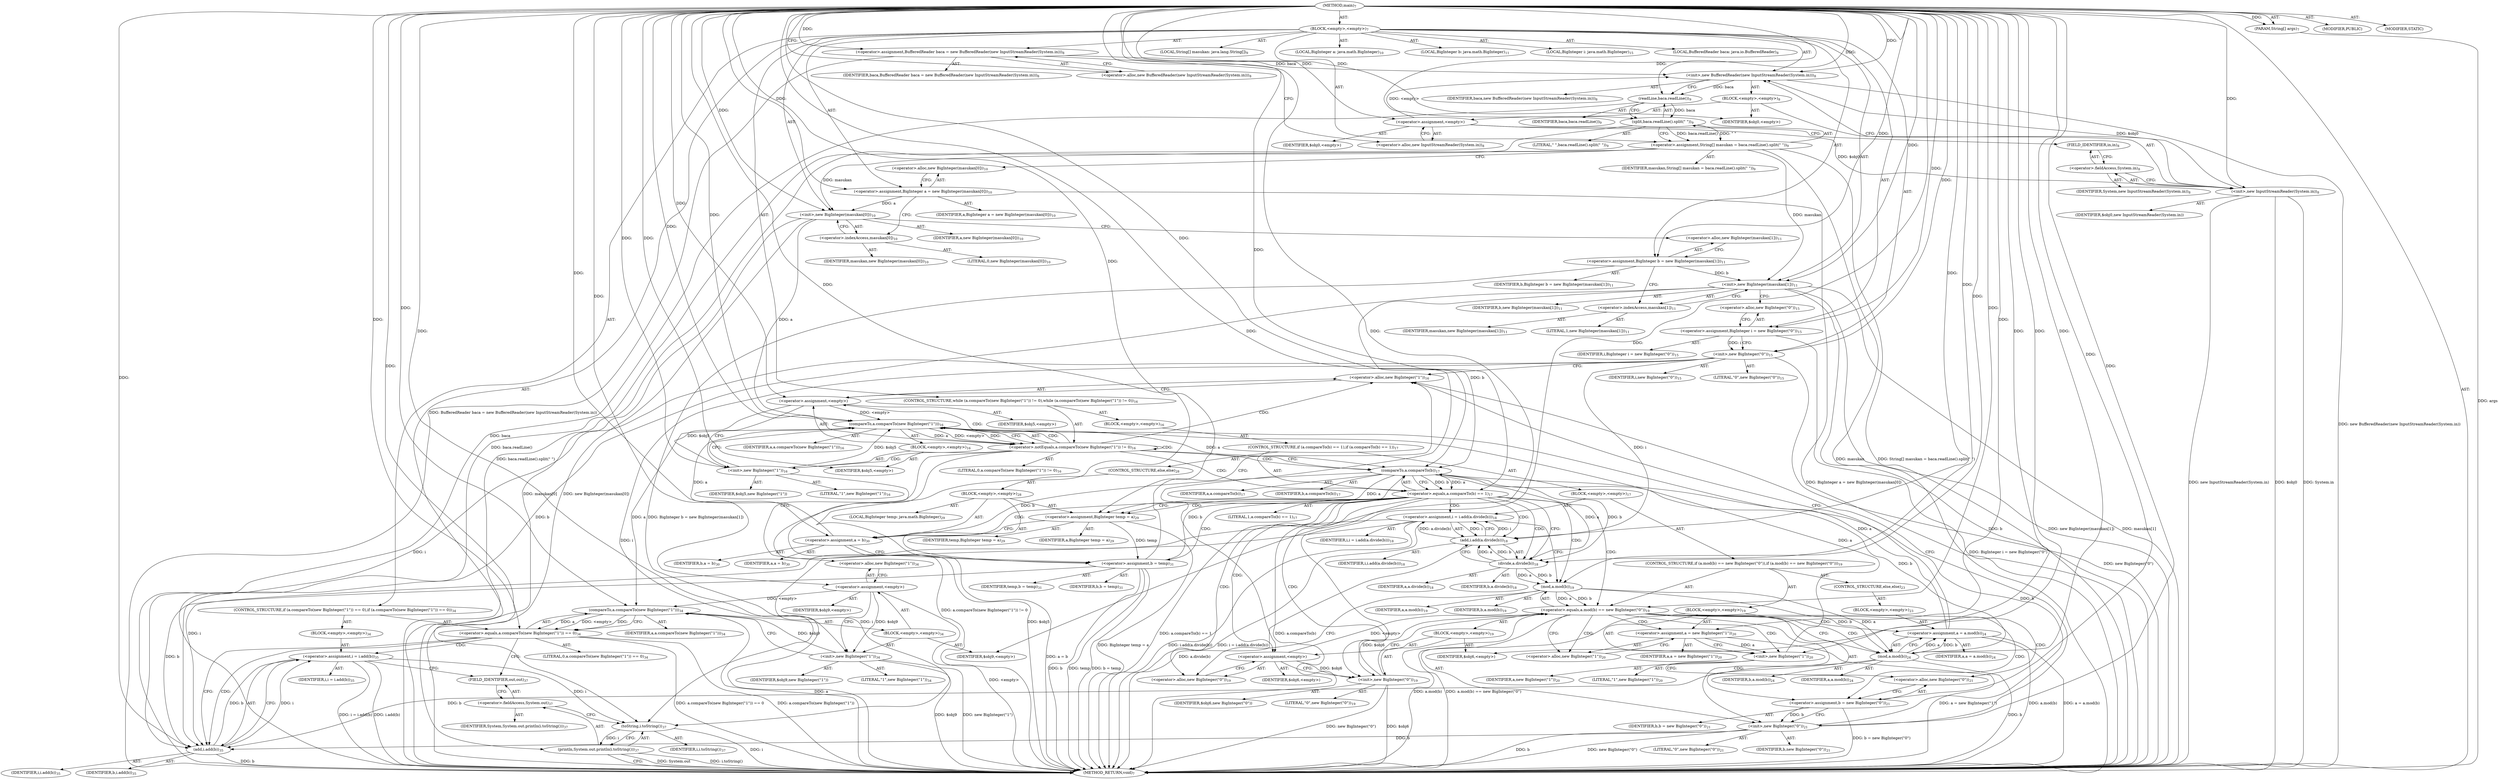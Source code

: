 digraph "main" {  
"27" [label = <(METHOD,main)<SUB>7</SUB>> ]
"28" [label = <(PARAM,String[] args)<SUB>7</SUB>> ]
"29" [label = <(BLOCK,&lt;empty&gt;,&lt;empty&gt;)<SUB>7</SUB>> ]
"4" [label = <(LOCAL,BufferedReader baca: java.io.BufferedReader)<SUB>8</SUB>> ]
"30" [label = <(&lt;operator&gt;.assignment,BufferedReader baca = new BufferedReader(new InputStreamReader(System.in)))<SUB>8</SUB>> ]
"31" [label = <(IDENTIFIER,baca,BufferedReader baca = new BufferedReader(new InputStreamReader(System.in)))<SUB>8</SUB>> ]
"32" [label = <(&lt;operator&gt;.alloc,new BufferedReader(new InputStreamReader(System.in)))<SUB>8</SUB>> ]
"33" [label = <(&lt;init&gt;,new BufferedReader(new InputStreamReader(System.in)))<SUB>8</SUB>> ]
"3" [label = <(IDENTIFIER,baca,new BufferedReader(new InputStreamReader(System.in)))<SUB>8</SUB>> ]
"34" [label = <(BLOCK,&lt;empty&gt;,&lt;empty&gt;)<SUB>8</SUB>> ]
"35" [label = <(&lt;operator&gt;.assignment,&lt;empty&gt;)> ]
"36" [label = <(IDENTIFIER,$obj0,&lt;empty&gt;)> ]
"37" [label = <(&lt;operator&gt;.alloc,new InputStreamReader(System.in))<SUB>8</SUB>> ]
"38" [label = <(&lt;init&gt;,new InputStreamReader(System.in))<SUB>8</SUB>> ]
"39" [label = <(IDENTIFIER,$obj0,new InputStreamReader(System.in))> ]
"40" [label = <(&lt;operator&gt;.fieldAccess,System.in)<SUB>8</SUB>> ]
"41" [label = <(IDENTIFIER,System,new InputStreamReader(System.in))<SUB>8</SUB>> ]
"42" [label = <(FIELD_IDENTIFIER,in,in)<SUB>8</SUB>> ]
"43" [label = <(IDENTIFIER,$obj0,&lt;empty&gt;)> ]
"44" [label = <(LOCAL,String[] masukan: java.lang.String[])<SUB>9</SUB>> ]
"45" [label = <(&lt;operator&gt;.assignment,String[] masukan = baca.readLine().split(&quot; &quot;))<SUB>9</SUB>> ]
"46" [label = <(IDENTIFIER,masukan,String[] masukan = baca.readLine().split(&quot; &quot;))<SUB>9</SUB>> ]
"47" [label = <(split,baca.readLine().split(&quot; &quot;))<SUB>9</SUB>> ]
"48" [label = <(readLine,baca.readLine())<SUB>9</SUB>> ]
"49" [label = <(IDENTIFIER,baca,baca.readLine())<SUB>9</SUB>> ]
"50" [label = <(LITERAL,&quot; &quot;,baca.readLine().split(&quot; &quot;))<SUB>9</SUB>> ]
"6" [label = <(LOCAL,BigInteger a: java.math.BigInteger)<SUB>10</SUB>> ]
"51" [label = <(&lt;operator&gt;.assignment,BigInteger a = new BigInteger(masukan[0]))<SUB>10</SUB>> ]
"52" [label = <(IDENTIFIER,a,BigInteger a = new BigInteger(masukan[0]))<SUB>10</SUB>> ]
"53" [label = <(&lt;operator&gt;.alloc,new BigInteger(masukan[0]))<SUB>10</SUB>> ]
"54" [label = <(&lt;init&gt;,new BigInteger(masukan[0]))<SUB>10</SUB>> ]
"5" [label = <(IDENTIFIER,a,new BigInteger(masukan[0]))<SUB>10</SUB>> ]
"55" [label = <(&lt;operator&gt;.indexAccess,masukan[0])<SUB>10</SUB>> ]
"56" [label = <(IDENTIFIER,masukan,new BigInteger(masukan[0]))<SUB>10</SUB>> ]
"57" [label = <(LITERAL,0,new BigInteger(masukan[0]))<SUB>10</SUB>> ]
"8" [label = <(LOCAL,BigInteger b: java.math.BigInteger)<SUB>11</SUB>> ]
"58" [label = <(&lt;operator&gt;.assignment,BigInteger b = new BigInteger(masukan[1]))<SUB>11</SUB>> ]
"59" [label = <(IDENTIFIER,b,BigInteger b = new BigInteger(masukan[1]))<SUB>11</SUB>> ]
"60" [label = <(&lt;operator&gt;.alloc,new BigInteger(masukan[1]))<SUB>11</SUB>> ]
"61" [label = <(&lt;init&gt;,new BigInteger(masukan[1]))<SUB>11</SUB>> ]
"7" [label = <(IDENTIFIER,b,new BigInteger(masukan[1]))<SUB>11</SUB>> ]
"62" [label = <(&lt;operator&gt;.indexAccess,masukan[1])<SUB>11</SUB>> ]
"63" [label = <(IDENTIFIER,masukan,new BigInteger(masukan[1]))<SUB>11</SUB>> ]
"64" [label = <(LITERAL,1,new BigInteger(masukan[1]))<SUB>11</SUB>> ]
"10" [label = <(LOCAL,BigInteger i: java.math.BigInteger)<SUB>15</SUB>> ]
"65" [label = <(&lt;operator&gt;.assignment,BigInteger i = new BigInteger(&quot;0&quot;))<SUB>15</SUB>> ]
"66" [label = <(IDENTIFIER,i,BigInteger i = new BigInteger(&quot;0&quot;))<SUB>15</SUB>> ]
"67" [label = <(&lt;operator&gt;.alloc,new BigInteger(&quot;0&quot;))<SUB>15</SUB>> ]
"68" [label = <(&lt;init&gt;,new BigInteger(&quot;0&quot;))<SUB>15</SUB>> ]
"9" [label = <(IDENTIFIER,i,new BigInteger(&quot;0&quot;))<SUB>15</SUB>> ]
"69" [label = <(LITERAL,&quot;0&quot;,new BigInteger(&quot;0&quot;))<SUB>15</SUB>> ]
"70" [label = <(CONTROL_STRUCTURE,while (a.compareTo(new BigInteger(&quot;1&quot;)) != 0),while (a.compareTo(new BigInteger(&quot;1&quot;)) != 0))<SUB>16</SUB>> ]
"71" [label = <(&lt;operator&gt;.notEquals,a.compareTo(new BigInteger(&quot;1&quot;)) != 0)<SUB>16</SUB>> ]
"72" [label = <(compareTo,a.compareTo(new BigInteger(&quot;1&quot;)))<SUB>16</SUB>> ]
"73" [label = <(IDENTIFIER,a,a.compareTo(new BigInteger(&quot;1&quot;)))<SUB>16</SUB>> ]
"74" [label = <(BLOCK,&lt;empty&gt;,&lt;empty&gt;)<SUB>16</SUB>> ]
"75" [label = <(&lt;operator&gt;.assignment,&lt;empty&gt;)> ]
"76" [label = <(IDENTIFIER,$obj5,&lt;empty&gt;)> ]
"77" [label = <(&lt;operator&gt;.alloc,new BigInteger(&quot;1&quot;))<SUB>16</SUB>> ]
"78" [label = <(&lt;init&gt;,new BigInteger(&quot;1&quot;))<SUB>16</SUB>> ]
"79" [label = <(IDENTIFIER,$obj5,new BigInteger(&quot;1&quot;))> ]
"80" [label = <(LITERAL,&quot;1&quot;,new BigInteger(&quot;1&quot;))<SUB>16</SUB>> ]
"81" [label = <(IDENTIFIER,$obj5,&lt;empty&gt;)> ]
"82" [label = <(LITERAL,0,a.compareTo(new BigInteger(&quot;1&quot;)) != 0)<SUB>16</SUB>> ]
"83" [label = <(BLOCK,&lt;empty&gt;,&lt;empty&gt;)<SUB>16</SUB>> ]
"84" [label = <(CONTROL_STRUCTURE,if (a.compareTo(b) == 1),if (a.compareTo(b) == 1))<SUB>17</SUB>> ]
"85" [label = <(&lt;operator&gt;.equals,a.compareTo(b) == 1)<SUB>17</SUB>> ]
"86" [label = <(compareTo,a.compareTo(b))<SUB>17</SUB>> ]
"87" [label = <(IDENTIFIER,a,a.compareTo(b))<SUB>17</SUB>> ]
"88" [label = <(IDENTIFIER,b,a.compareTo(b))<SUB>17</SUB>> ]
"89" [label = <(LITERAL,1,a.compareTo(b) == 1)<SUB>17</SUB>> ]
"90" [label = <(BLOCK,&lt;empty&gt;,&lt;empty&gt;)<SUB>17</SUB>> ]
"91" [label = <(&lt;operator&gt;.assignment,i = i.add(a.divide(b)))<SUB>18</SUB>> ]
"92" [label = <(IDENTIFIER,i,i = i.add(a.divide(b)))<SUB>18</SUB>> ]
"93" [label = <(add,i.add(a.divide(b)))<SUB>18</SUB>> ]
"94" [label = <(IDENTIFIER,i,i.add(a.divide(b)))<SUB>18</SUB>> ]
"95" [label = <(divide,a.divide(b))<SUB>18</SUB>> ]
"96" [label = <(IDENTIFIER,a,a.divide(b))<SUB>18</SUB>> ]
"97" [label = <(IDENTIFIER,b,a.divide(b))<SUB>18</SUB>> ]
"98" [label = <(CONTROL_STRUCTURE,if (a.mod(b) == new BigInteger(&quot;0&quot;)),if (a.mod(b) == new BigInteger(&quot;0&quot;)))<SUB>19</SUB>> ]
"99" [label = <(&lt;operator&gt;.equals,a.mod(b) == new BigInteger(&quot;0&quot;))<SUB>19</SUB>> ]
"100" [label = <(mod,a.mod(b))<SUB>19</SUB>> ]
"101" [label = <(IDENTIFIER,a,a.mod(b))<SUB>19</SUB>> ]
"102" [label = <(IDENTIFIER,b,a.mod(b))<SUB>19</SUB>> ]
"103" [label = <(BLOCK,&lt;empty&gt;,&lt;empty&gt;)<SUB>19</SUB>> ]
"104" [label = <(&lt;operator&gt;.assignment,&lt;empty&gt;)> ]
"105" [label = <(IDENTIFIER,$obj6,&lt;empty&gt;)> ]
"106" [label = <(&lt;operator&gt;.alloc,new BigInteger(&quot;0&quot;))<SUB>19</SUB>> ]
"107" [label = <(&lt;init&gt;,new BigInteger(&quot;0&quot;))<SUB>19</SUB>> ]
"108" [label = <(IDENTIFIER,$obj6,new BigInteger(&quot;0&quot;))> ]
"109" [label = <(LITERAL,&quot;0&quot;,new BigInteger(&quot;0&quot;))<SUB>19</SUB>> ]
"110" [label = <(IDENTIFIER,$obj6,&lt;empty&gt;)> ]
"111" [label = <(BLOCK,&lt;empty&gt;,&lt;empty&gt;)<SUB>19</SUB>> ]
"112" [label = <(&lt;operator&gt;.assignment,a = new BigInteger(&quot;1&quot;))<SUB>20</SUB>> ]
"113" [label = <(IDENTIFIER,a,a = new BigInteger(&quot;1&quot;))<SUB>20</SUB>> ]
"114" [label = <(&lt;operator&gt;.alloc,new BigInteger(&quot;1&quot;))<SUB>20</SUB>> ]
"115" [label = <(&lt;init&gt;,new BigInteger(&quot;1&quot;))<SUB>20</SUB>> ]
"11" [label = <(IDENTIFIER,a,new BigInteger(&quot;1&quot;))<SUB>20</SUB>> ]
"116" [label = <(LITERAL,&quot;1&quot;,new BigInteger(&quot;1&quot;))<SUB>20</SUB>> ]
"117" [label = <(&lt;operator&gt;.assignment,b = new BigInteger(&quot;0&quot;))<SUB>21</SUB>> ]
"118" [label = <(IDENTIFIER,b,b = new BigInteger(&quot;0&quot;))<SUB>21</SUB>> ]
"119" [label = <(&lt;operator&gt;.alloc,new BigInteger(&quot;0&quot;))<SUB>21</SUB>> ]
"120" [label = <(&lt;init&gt;,new BigInteger(&quot;0&quot;))<SUB>21</SUB>> ]
"12" [label = <(IDENTIFIER,b,new BigInteger(&quot;0&quot;))<SUB>21</SUB>> ]
"121" [label = <(LITERAL,&quot;0&quot;,new BigInteger(&quot;0&quot;))<SUB>21</SUB>> ]
"122" [label = <(CONTROL_STRUCTURE,else,else)<SUB>23</SUB>> ]
"123" [label = <(BLOCK,&lt;empty&gt;,&lt;empty&gt;)<SUB>23</SUB>> ]
"124" [label = <(&lt;operator&gt;.assignment,a = a.mod(b))<SUB>24</SUB>> ]
"125" [label = <(IDENTIFIER,a,a = a.mod(b))<SUB>24</SUB>> ]
"126" [label = <(mod,a.mod(b))<SUB>24</SUB>> ]
"127" [label = <(IDENTIFIER,a,a.mod(b))<SUB>24</SUB>> ]
"128" [label = <(IDENTIFIER,b,a.mod(b))<SUB>24</SUB>> ]
"129" [label = <(CONTROL_STRUCTURE,else,else)<SUB>28</SUB>> ]
"130" [label = <(BLOCK,&lt;empty&gt;,&lt;empty&gt;)<SUB>28</SUB>> ]
"131" [label = <(LOCAL,BigInteger temp: java.math.BigInteger)<SUB>29</SUB>> ]
"132" [label = <(&lt;operator&gt;.assignment,BigInteger temp = a)<SUB>29</SUB>> ]
"133" [label = <(IDENTIFIER,temp,BigInteger temp = a)<SUB>29</SUB>> ]
"134" [label = <(IDENTIFIER,a,BigInteger temp = a)<SUB>29</SUB>> ]
"135" [label = <(&lt;operator&gt;.assignment,a = b)<SUB>30</SUB>> ]
"136" [label = <(IDENTIFIER,a,a = b)<SUB>30</SUB>> ]
"137" [label = <(IDENTIFIER,b,a = b)<SUB>30</SUB>> ]
"138" [label = <(&lt;operator&gt;.assignment,b = temp)<SUB>31</SUB>> ]
"139" [label = <(IDENTIFIER,b,b = temp)<SUB>31</SUB>> ]
"140" [label = <(IDENTIFIER,temp,b = temp)<SUB>31</SUB>> ]
"141" [label = <(CONTROL_STRUCTURE,if (a.compareTo(new BigInteger(&quot;1&quot;)) == 0),if (a.compareTo(new BigInteger(&quot;1&quot;)) == 0))<SUB>34</SUB>> ]
"142" [label = <(&lt;operator&gt;.equals,a.compareTo(new BigInteger(&quot;1&quot;)) == 0)<SUB>34</SUB>> ]
"143" [label = <(compareTo,a.compareTo(new BigInteger(&quot;1&quot;)))<SUB>34</SUB>> ]
"144" [label = <(IDENTIFIER,a,a.compareTo(new BigInteger(&quot;1&quot;)))<SUB>34</SUB>> ]
"145" [label = <(BLOCK,&lt;empty&gt;,&lt;empty&gt;)<SUB>34</SUB>> ]
"146" [label = <(&lt;operator&gt;.assignment,&lt;empty&gt;)> ]
"147" [label = <(IDENTIFIER,$obj9,&lt;empty&gt;)> ]
"148" [label = <(&lt;operator&gt;.alloc,new BigInteger(&quot;1&quot;))<SUB>34</SUB>> ]
"149" [label = <(&lt;init&gt;,new BigInteger(&quot;1&quot;))<SUB>34</SUB>> ]
"150" [label = <(IDENTIFIER,$obj9,new BigInteger(&quot;1&quot;))> ]
"151" [label = <(LITERAL,&quot;1&quot;,new BigInteger(&quot;1&quot;))<SUB>34</SUB>> ]
"152" [label = <(IDENTIFIER,$obj9,&lt;empty&gt;)> ]
"153" [label = <(LITERAL,0,a.compareTo(new BigInteger(&quot;1&quot;)) == 0)<SUB>34</SUB>> ]
"154" [label = <(BLOCK,&lt;empty&gt;,&lt;empty&gt;)<SUB>34</SUB>> ]
"155" [label = <(&lt;operator&gt;.assignment,i = i.add(b))<SUB>35</SUB>> ]
"156" [label = <(IDENTIFIER,i,i = i.add(b))<SUB>35</SUB>> ]
"157" [label = <(add,i.add(b))<SUB>35</SUB>> ]
"158" [label = <(IDENTIFIER,i,i.add(b))<SUB>35</SUB>> ]
"159" [label = <(IDENTIFIER,b,i.add(b))<SUB>35</SUB>> ]
"160" [label = <(println,System.out.println(i.toString()))<SUB>37</SUB>> ]
"161" [label = <(&lt;operator&gt;.fieldAccess,System.out)<SUB>37</SUB>> ]
"162" [label = <(IDENTIFIER,System,System.out.println(i.toString()))<SUB>37</SUB>> ]
"163" [label = <(FIELD_IDENTIFIER,out,out)<SUB>37</SUB>> ]
"164" [label = <(toString,i.toString())<SUB>37</SUB>> ]
"165" [label = <(IDENTIFIER,i,i.toString())<SUB>37</SUB>> ]
"166" [label = <(MODIFIER,PUBLIC)> ]
"167" [label = <(MODIFIER,STATIC)> ]
"168" [label = <(METHOD_RETURN,void)<SUB>7</SUB>> ]
  "27" -> "28"  [ label = "AST: "] 
  "27" -> "29"  [ label = "AST: "] 
  "27" -> "166"  [ label = "AST: "] 
  "27" -> "167"  [ label = "AST: "] 
  "27" -> "168"  [ label = "AST: "] 
  "29" -> "4"  [ label = "AST: "] 
  "29" -> "30"  [ label = "AST: "] 
  "29" -> "33"  [ label = "AST: "] 
  "29" -> "44"  [ label = "AST: "] 
  "29" -> "45"  [ label = "AST: "] 
  "29" -> "6"  [ label = "AST: "] 
  "29" -> "51"  [ label = "AST: "] 
  "29" -> "54"  [ label = "AST: "] 
  "29" -> "8"  [ label = "AST: "] 
  "29" -> "58"  [ label = "AST: "] 
  "29" -> "61"  [ label = "AST: "] 
  "29" -> "10"  [ label = "AST: "] 
  "29" -> "65"  [ label = "AST: "] 
  "29" -> "68"  [ label = "AST: "] 
  "29" -> "70"  [ label = "AST: "] 
  "29" -> "141"  [ label = "AST: "] 
  "29" -> "160"  [ label = "AST: "] 
  "30" -> "31"  [ label = "AST: "] 
  "30" -> "32"  [ label = "AST: "] 
  "33" -> "3"  [ label = "AST: "] 
  "33" -> "34"  [ label = "AST: "] 
  "34" -> "35"  [ label = "AST: "] 
  "34" -> "38"  [ label = "AST: "] 
  "34" -> "43"  [ label = "AST: "] 
  "35" -> "36"  [ label = "AST: "] 
  "35" -> "37"  [ label = "AST: "] 
  "38" -> "39"  [ label = "AST: "] 
  "38" -> "40"  [ label = "AST: "] 
  "40" -> "41"  [ label = "AST: "] 
  "40" -> "42"  [ label = "AST: "] 
  "45" -> "46"  [ label = "AST: "] 
  "45" -> "47"  [ label = "AST: "] 
  "47" -> "48"  [ label = "AST: "] 
  "47" -> "50"  [ label = "AST: "] 
  "48" -> "49"  [ label = "AST: "] 
  "51" -> "52"  [ label = "AST: "] 
  "51" -> "53"  [ label = "AST: "] 
  "54" -> "5"  [ label = "AST: "] 
  "54" -> "55"  [ label = "AST: "] 
  "55" -> "56"  [ label = "AST: "] 
  "55" -> "57"  [ label = "AST: "] 
  "58" -> "59"  [ label = "AST: "] 
  "58" -> "60"  [ label = "AST: "] 
  "61" -> "7"  [ label = "AST: "] 
  "61" -> "62"  [ label = "AST: "] 
  "62" -> "63"  [ label = "AST: "] 
  "62" -> "64"  [ label = "AST: "] 
  "65" -> "66"  [ label = "AST: "] 
  "65" -> "67"  [ label = "AST: "] 
  "68" -> "9"  [ label = "AST: "] 
  "68" -> "69"  [ label = "AST: "] 
  "70" -> "71"  [ label = "AST: "] 
  "70" -> "83"  [ label = "AST: "] 
  "71" -> "72"  [ label = "AST: "] 
  "71" -> "82"  [ label = "AST: "] 
  "72" -> "73"  [ label = "AST: "] 
  "72" -> "74"  [ label = "AST: "] 
  "74" -> "75"  [ label = "AST: "] 
  "74" -> "78"  [ label = "AST: "] 
  "74" -> "81"  [ label = "AST: "] 
  "75" -> "76"  [ label = "AST: "] 
  "75" -> "77"  [ label = "AST: "] 
  "78" -> "79"  [ label = "AST: "] 
  "78" -> "80"  [ label = "AST: "] 
  "83" -> "84"  [ label = "AST: "] 
  "84" -> "85"  [ label = "AST: "] 
  "84" -> "90"  [ label = "AST: "] 
  "84" -> "129"  [ label = "AST: "] 
  "85" -> "86"  [ label = "AST: "] 
  "85" -> "89"  [ label = "AST: "] 
  "86" -> "87"  [ label = "AST: "] 
  "86" -> "88"  [ label = "AST: "] 
  "90" -> "91"  [ label = "AST: "] 
  "90" -> "98"  [ label = "AST: "] 
  "91" -> "92"  [ label = "AST: "] 
  "91" -> "93"  [ label = "AST: "] 
  "93" -> "94"  [ label = "AST: "] 
  "93" -> "95"  [ label = "AST: "] 
  "95" -> "96"  [ label = "AST: "] 
  "95" -> "97"  [ label = "AST: "] 
  "98" -> "99"  [ label = "AST: "] 
  "98" -> "111"  [ label = "AST: "] 
  "98" -> "122"  [ label = "AST: "] 
  "99" -> "100"  [ label = "AST: "] 
  "99" -> "103"  [ label = "AST: "] 
  "100" -> "101"  [ label = "AST: "] 
  "100" -> "102"  [ label = "AST: "] 
  "103" -> "104"  [ label = "AST: "] 
  "103" -> "107"  [ label = "AST: "] 
  "103" -> "110"  [ label = "AST: "] 
  "104" -> "105"  [ label = "AST: "] 
  "104" -> "106"  [ label = "AST: "] 
  "107" -> "108"  [ label = "AST: "] 
  "107" -> "109"  [ label = "AST: "] 
  "111" -> "112"  [ label = "AST: "] 
  "111" -> "115"  [ label = "AST: "] 
  "111" -> "117"  [ label = "AST: "] 
  "111" -> "120"  [ label = "AST: "] 
  "112" -> "113"  [ label = "AST: "] 
  "112" -> "114"  [ label = "AST: "] 
  "115" -> "11"  [ label = "AST: "] 
  "115" -> "116"  [ label = "AST: "] 
  "117" -> "118"  [ label = "AST: "] 
  "117" -> "119"  [ label = "AST: "] 
  "120" -> "12"  [ label = "AST: "] 
  "120" -> "121"  [ label = "AST: "] 
  "122" -> "123"  [ label = "AST: "] 
  "123" -> "124"  [ label = "AST: "] 
  "124" -> "125"  [ label = "AST: "] 
  "124" -> "126"  [ label = "AST: "] 
  "126" -> "127"  [ label = "AST: "] 
  "126" -> "128"  [ label = "AST: "] 
  "129" -> "130"  [ label = "AST: "] 
  "130" -> "131"  [ label = "AST: "] 
  "130" -> "132"  [ label = "AST: "] 
  "130" -> "135"  [ label = "AST: "] 
  "130" -> "138"  [ label = "AST: "] 
  "132" -> "133"  [ label = "AST: "] 
  "132" -> "134"  [ label = "AST: "] 
  "135" -> "136"  [ label = "AST: "] 
  "135" -> "137"  [ label = "AST: "] 
  "138" -> "139"  [ label = "AST: "] 
  "138" -> "140"  [ label = "AST: "] 
  "141" -> "142"  [ label = "AST: "] 
  "141" -> "154"  [ label = "AST: "] 
  "142" -> "143"  [ label = "AST: "] 
  "142" -> "153"  [ label = "AST: "] 
  "143" -> "144"  [ label = "AST: "] 
  "143" -> "145"  [ label = "AST: "] 
  "145" -> "146"  [ label = "AST: "] 
  "145" -> "149"  [ label = "AST: "] 
  "145" -> "152"  [ label = "AST: "] 
  "146" -> "147"  [ label = "AST: "] 
  "146" -> "148"  [ label = "AST: "] 
  "149" -> "150"  [ label = "AST: "] 
  "149" -> "151"  [ label = "AST: "] 
  "154" -> "155"  [ label = "AST: "] 
  "155" -> "156"  [ label = "AST: "] 
  "155" -> "157"  [ label = "AST: "] 
  "157" -> "158"  [ label = "AST: "] 
  "157" -> "159"  [ label = "AST: "] 
  "160" -> "161"  [ label = "AST: "] 
  "160" -> "164"  [ label = "AST: "] 
  "161" -> "162"  [ label = "AST: "] 
  "161" -> "163"  [ label = "AST: "] 
  "164" -> "165"  [ label = "AST: "] 
  "30" -> "37"  [ label = "CFG: "] 
  "33" -> "48"  [ label = "CFG: "] 
  "45" -> "53"  [ label = "CFG: "] 
  "51" -> "55"  [ label = "CFG: "] 
  "54" -> "60"  [ label = "CFG: "] 
  "58" -> "62"  [ label = "CFG: "] 
  "61" -> "67"  [ label = "CFG: "] 
  "65" -> "68"  [ label = "CFG: "] 
  "68" -> "77"  [ label = "CFG: "] 
  "160" -> "168"  [ label = "CFG: "] 
  "32" -> "30"  [ label = "CFG: "] 
  "47" -> "45"  [ label = "CFG: "] 
  "53" -> "51"  [ label = "CFG: "] 
  "55" -> "54"  [ label = "CFG: "] 
  "60" -> "58"  [ label = "CFG: "] 
  "62" -> "61"  [ label = "CFG: "] 
  "67" -> "65"  [ label = "CFG: "] 
  "71" -> "86"  [ label = "CFG: "] 
  "71" -> "148"  [ label = "CFG: "] 
  "142" -> "157"  [ label = "CFG: "] 
  "142" -> "163"  [ label = "CFG: "] 
  "161" -> "164"  [ label = "CFG: "] 
  "164" -> "160"  [ label = "CFG: "] 
  "35" -> "42"  [ label = "CFG: "] 
  "38" -> "33"  [ label = "CFG: "] 
  "48" -> "47"  [ label = "CFG: "] 
  "72" -> "71"  [ label = "CFG: "] 
  "143" -> "142"  [ label = "CFG: "] 
  "155" -> "163"  [ label = "CFG: "] 
  "163" -> "161"  [ label = "CFG: "] 
  "37" -> "35"  [ label = "CFG: "] 
  "40" -> "38"  [ label = "CFG: "] 
  "85" -> "95"  [ label = "CFG: "] 
  "85" -> "132"  [ label = "CFG: "] 
  "157" -> "155"  [ label = "CFG: "] 
  "42" -> "40"  [ label = "CFG: "] 
  "75" -> "78"  [ label = "CFG: "] 
  "78" -> "72"  [ label = "CFG: "] 
  "86" -> "85"  [ label = "CFG: "] 
  "91" -> "100"  [ label = "CFG: "] 
  "146" -> "149"  [ label = "CFG: "] 
  "149" -> "143"  [ label = "CFG: "] 
  "77" -> "75"  [ label = "CFG: "] 
  "93" -> "91"  [ label = "CFG: "] 
  "99" -> "114"  [ label = "CFG: "] 
  "99" -> "126"  [ label = "CFG: "] 
  "132" -> "135"  [ label = "CFG: "] 
  "135" -> "138"  [ label = "CFG: "] 
  "138" -> "77"  [ label = "CFG: "] 
  "148" -> "146"  [ label = "CFG: "] 
  "95" -> "93"  [ label = "CFG: "] 
  "100" -> "106"  [ label = "CFG: "] 
  "112" -> "115"  [ label = "CFG: "] 
  "115" -> "119"  [ label = "CFG: "] 
  "117" -> "120"  [ label = "CFG: "] 
  "120" -> "77"  [ label = "CFG: "] 
  "104" -> "107"  [ label = "CFG: "] 
  "107" -> "99"  [ label = "CFG: "] 
  "114" -> "112"  [ label = "CFG: "] 
  "119" -> "117"  [ label = "CFG: "] 
  "124" -> "77"  [ label = "CFG: "] 
  "106" -> "104"  [ label = "CFG: "] 
  "126" -> "124"  [ label = "CFG: "] 
  "27" -> "32"  [ label = "CFG: "] 
  "28" -> "168"  [ label = "DDG: args"] 
  "30" -> "168"  [ label = "DDG: BufferedReader baca = new BufferedReader(new InputStreamReader(System.in))"] 
  "38" -> "168"  [ label = "DDG: $obj0"] 
  "38" -> "168"  [ label = "DDG: System.in"] 
  "38" -> "168"  [ label = "DDG: new InputStreamReader(System.in)"] 
  "33" -> "168"  [ label = "DDG: new BufferedReader(new InputStreamReader(System.in))"] 
  "45" -> "168"  [ label = "DDG: masukan"] 
  "48" -> "168"  [ label = "DDG: baca"] 
  "47" -> "168"  [ label = "DDG: baca.readLine()"] 
  "45" -> "168"  [ label = "DDG: baca.readLine().split(&quot; &quot;)"] 
  "45" -> "168"  [ label = "DDG: String[] masukan = baca.readLine().split(&quot; &quot;)"] 
  "51" -> "168"  [ label = "DDG: BigInteger a = new BigInteger(masukan[0])"] 
  "54" -> "168"  [ label = "DDG: masukan[0]"] 
  "54" -> "168"  [ label = "DDG: new BigInteger(masukan[0])"] 
  "58" -> "168"  [ label = "DDG: BigInteger b = new BigInteger(masukan[1])"] 
  "61" -> "168"  [ label = "DDG: b"] 
  "61" -> "168"  [ label = "DDG: masukan[1]"] 
  "61" -> "168"  [ label = "DDG: new BigInteger(masukan[1])"] 
  "65" -> "168"  [ label = "DDG: BigInteger i = new BigInteger(&quot;0&quot;)"] 
  "68" -> "168"  [ label = "DDG: new BigInteger(&quot;0&quot;)"] 
  "78" -> "168"  [ label = "DDG: $obj5"] 
  "71" -> "168"  [ label = "DDG: a.compareTo(new BigInteger(&quot;1&quot;)) != 0"] 
  "143" -> "168"  [ label = "DDG: a"] 
  "146" -> "168"  [ label = "DDG: &lt;empty&gt;"] 
  "149" -> "168"  [ label = "DDG: $obj9"] 
  "149" -> "168"  [ label = "DDG: new BigInteger(&quot;1&quot;)"] 
  "142" -> "168"  [ label = "DDG: a.compareTo(new BigInteger(&quot;1&quot;))"] 
  "142" -> "168"  [ label = "DDG: a.compareTo(new BigInteger(&quot;1&quot;)) == 0"] 
  "157" -> "168"  [ label = "DDG: b"] 
  "155" -> "168"  [ label = "DDG: i.add(b)"] 
  "155" -> "168"  [ label = "DDG: i = i.add(b)"] 
  "160" -> "168"  [ label = "DDG: System.out"] 
  "164" -> "168"  [ label = "DDG: i"] 
  "160" -> "168"  [ label = "DDG: i.toString()"] 
  "85" -> "168"  [ label = "DDG: a.compareTo(b)"] 
  "85" -> "168"  [ label = "DDG: a.compareTo(b) == 1"] 
  "132" -> "168"  [ label = "DDG: BigInteger temp = a"] 
  "135" -> "168"  [ label = "DDG: a = b"] 
  "138" -> "168"  [ label = "DDG: b"] 
  "138" -> "168"  [ label = "DDG: temp"] 
  "138" -> "168"  [ label = "DDG: b = temp"] 
  "93" -> "168"  [ label = "DDG: a.divide(b)"] 
  "91" -> "168"  [ label = "DDG: i.add(a.divide(b))"] 
  "91" -> "168"  [ label = "DDG: i = i.add(a.divide(b))"] 
  "99" -> "168"  [ label = "DDG: a.mod(b)"] 
  "107" -> "168"  [ label = "DDG: $obj6"] 
  "107" -> "168"  [ label = "DDG: new BigInteger(&quot;0&quot;)"] 
  "99" -> "168"  [ label = "DDG: a.mod(b) == new BigInteger(&quot;0&quot;)"] 
  "126" -> "168"  [ label = "DDG: b"] 
  "124" -> "168"  [ label = "DDG: a.mod(b)"] 
  "124" -> "168"  [ label = "DDG: a = a.mod(b)"] 
  "112" -> "168"  [ label = "DDG: a = new BigInteger(&quot;1&quot;)"] 
  "117" -> "168"  [ label = "DDG: b = new BigInteger(&quot;0&quot;)"] 
  "120" -> "168"  [ label = "DDG: b"] 
  "120" -> "168"  [ label = "DDG: new BigInteger(&quot;0&quot;)"] 
  "27" -> "28"  [ label = "DDG: "] 
  "27" -> "30"  [ label = "DDG: "] 
  "47" -> "45"  [ label = "DDG: baca.readLine()"] 
  "47" -> "45"  [ label = "DDG: &quot; &quot;"] 
  "27" -> "51"  [ label = "DDG: "] 
  "27" -> "58"  [ label = "DDG: "] 
  "27" -> "65"  [ label = "DDG: "] 
  "30" -> "33"  [ label = "DDG: baca"] 
  "27" -> "33"  [ label = "DDG: "] 
  "35" -> "33"  [ label = "DDG: &lt;empty&gt;"] 
  "38" -> "33"  [ label = "DDG: $obj0"] 
  "51" -> "54"  [ label = "DDG: a"] 
  "27" -> "54"  [ label = "DDG: "] 
  "45" -> "54"  [ label = "DDG: masukan"] 
  "58" -> "61"  [ label = "DDG: b"] 
  "27" -> "61"  [ label = "DDG: "] 
  "45" -> "61"  [ label = "DDG: masukan"] 
  "65" -> "68"  [ label = "DDG: i"] 
  "27" -> "68"  [ label = "DDG: "] 
  "164" -> "160"  [ label = "DDG: i"] 
  "27" -> "35"  [ label = "DDG: "] 
  "27" -> "43"  [ label = "DDG: "] 
  "48" -> "47"  [ label = "DDG: baca"] 
  "27" -> "47"  [ label = "DDG: "] 
  "72" -> "71"  [ label = "DDG: a"] 
  "72" -> "71"  [ label = "DDG: &lt;empty&gt;"] 
  "72" -> "71"  [ label = "DDG: "] 
  "27" -> "71"  [ label = "DDG: "] 
  "143" -> "142"  [ label = "DDG: a"] 
  "143" -> "142"  [ label = "DDG: &lt;empty&gt;"] 
  "143" -> "142"  [ label = "DDG: "] 
  "27" -> "142"  [ label = "DDG: "] 
  "157" -> "155"  [ label = "DDG: i"] 
  "157" -> "155"  [ label = "DDG: b"] 
  "68" -> "164"  [ label = "DDG: i"] 
  "155" -> "164"  [ label = "DDG: i"] 
  "91" -> "164"  [ label = "DDG: i"] 
  "27" -> "164"  [ label = "DDG: "] 
  "35" -> "38"  [ label = "DDG: $obj0"] 
  "27" -> "38"  [ label = "DDG: "] 
  "33" -> "48"  [ label = "DDG: baca"] 
  "27" -> "48"  [ label = "DDG: "] 
  "54" -> "72"  [ label = "DDG: a"] 
  "135" -> "72"  [ label = "DDG: a"] 
  "124" -> "72"  [ label = "DDG: a"] 
  "115" -> "72"  [ label = "DDG: a"] 
  "27" -> "72"  [ label = "DDG: "] 
  "75" -> "72"  [ label = "DDG: &lt;empty&gt;"] 
  "78" -> "72"  [ label = "DDG: $obj5"] 
  "72" -> "143"  [ label = "DDG: a"] 
  "27" -> "143"  [ label = "DDG: "] 
  "146" -> "143"  [ label = "DDG: &lt;empty&gt;"] 
  "149" -> "143"  [ label = "DDG: $obj9"] 
  "27" -> "75"  [ label = "DDG: "] 
  "27" -> "81"  [ label = "DDG: "] 
  "86" -> "85"  [ label = "DDG: a"] 
  "86" -> "85"  [ label = "DDG: b"] 
  "27" -> "85"  [ label = "DDG: "] 
  "93" -> "91"  [ label = "DDG: i"] 
  "93" -> "91"  [ label = "DDG: a.divide(b)"] 
  "27" -> "146"  [ label = "DDG: "] 
  "27" -> "152"  [ label = "DDG: "] 
  "68" -> "157"  [ label = "DDG: i"] 
  "91" -> "157"  [ label = "DDG: i"] 
  "27" -> "157"  [ label = "DDG: "] 
  "61" -> "157"  [ label = "DDG: b"] 
  "138" -> "157"  [ label = "DDG: b"] 
  "126" -> "157"  [ label = "DDG: b"] 
  "120" -> "157"  [ label = "DDG: b"] 
  "75" -> "78"  [ label = "DDG: $obj5"] 
  "27" -> "78"  [ label = "DDG: "] 
  "72" -> "86"  [ label = "DDG: a"] 
  "27" -> "86"  [ label = "DDG: "] 
  "61" -> "86"  [ label = "DDG: b"] 
  "138" -> "86"  [ label = "DDG: b"] 
  "126" -> "86"  [ label = "DDG: b"] 
  "120" -> "86"  [ label = "DDG: b"] 
  "86" -> "132"  [ label = "DDG: a"] 
  "27" -> "132"  [ label = "DDG: "] 
  "86" -> "135"  [ label = "DDG: b"] 
  "27" -> "135"  [ label = "DDG: "] 
  "132" -> "138"  [ label = "DDG: temp"] 
  "27" -> "138"  [ label = "DDG: "] 
  "146" -> "149"  [ label = "DDG: $obj9"] 
  "27" -> "149"  [ label = "DDG: "] 
  "68" -> "93"  [ label = "DDG: i"] 
  "91" -> "93"  [ label = "DDG: i"] 
  "27" -> "93"  [ label = "DDG: "] 
  "95" -> "93"  [ label = "DDG: a"] 
  "95" -> "93"  [ label = "DDG: b"] 
  "100" -> "99"  [ label = "DDG: a"] 
  "100" -> "99"  [ label = "DDG: b"] 
  "104" -> "99"  [ label = "DDG: &lt;empty&gt;"] 
  "107" -> "99"  [ label = "DDG: $obj6"] 
  "27" -> "99"  [ label = "DDG: "] 
  "27" -> "112"  [ label = "DDG: "] 
  "27" -> "117"  [ label = "DDG: "] 
  "86" -> "95"  [ label = "DDG: a"] 
  "27" -> "95"  [ label = "DDG: "] 
  "86" -> "95"  [ label = "DDG: b"] 
  "95" -> "100"  [ label = "DDG: a"] 
  "27" -> "100"  [ label = "DDG: "] 
  "95" -> "100"  [ label = "DDG: b"] 
  "27" -> "104"  [ label = "DDG: "] 
  "27" -> "110"  [ label = "DDG: "] 
  "112" -> "115"  [ label = "DDG: a"] 
  "27" -> "115"  [ label = "DDG: "] 
  "117" -> "120"  [ label = "DDG: b"] 
  "27" -> "120"  [ label = "DDG: "] 
  "126" -> "124"  [ label = "DDG: a"] 
  "126" -> "124"  [ label = "DDG: b"] 
  "104" -> "107"  [ label = "DDG: $obj6"] 
  "27" -> "107"  [ label = "DDG: "] 
  "100" -> "126"  [ label = "DDG: a"] 
  "27" -> "126"  [ label = "DDG: "] 
  "100" -> "126"  [ label = "DDG: b"] 
  "71" -> "77"  [ label = "CDG: "] 
  "71" -> "75"  [ label = "CDG: "] 
  "71" -> "85"  [ label = "CDG: "] 
  "71" -> "72"  [ label = "CDG: "] 
  "71" -> "71"  [ label = "CDG: "] 
  "71" -> "78"  [ label = "CDG: "] 
  "71" -> "86"  [ label = "CDG: "] 
  "142" -> "157"  [ label = "CDG: "] 
  "142" -> "155"  [ label = "CDG: "] 
  "85" -> "107"  [ label = "CDG: "] 
  "85" -> "99"  [ label = "CDG: "] 
  "85" -> "132"  [ label = "CDG: "] 
  "85" -> "104"  [ label = "CDG: "] 
  "85" -> "95"  [ label = "CDG: "] 
  "85" -> "106"  [ label = "CDG: "] 
  "85" -> "91"  [ label = "CDG: "] 
  "85" -> "138"  [ label = "CDG: "] 
  "85" -> "93"  [ label = "CDG: "] 
  "85" -> "100"  [ label = "CDG: "] 
  "85" -> "135"  [ label = "CDG: "] 
  "99" -> "115"  [ label = "CDG: "] 
  "99" -> "120"  [ label = "CDG: "] 
  "99" -> "114"  [ label = "CDG: "] 
  "99" -> "119"  [ label = "CDG: "] 
  "99" -> "112"  [ label = "CDG: "] 
  "99" -> "126"  [ label = "CDG: "] 
  "99" -> "117"  [ label = "CDG: "] 
  "99" -> "124"  [ label = "CDG: "] 
}
